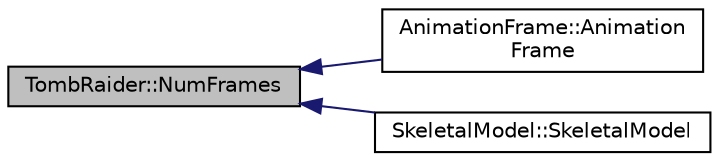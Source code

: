 digraph "TombRaider::NumFrames"
{
 // INTERACTIVE_SVG=YES
  edge [fontname="Helvetica",fontsize="10",labelfontname="Helvetica",labelfontsize="10"];
  node [fontname="Helvetica",fontsize="10",shape=record];
  rankdir="LR";
  Node1 [label="TombRaider::NumFrames",height=0.2,width=0.4,color="black", fillcolor="grey75", style="filled" fontcolor="black"];
  Node1 -> Node2 [dir="back",color="midnightblue",fontsize="10",style="solid",fontname="Helvetica"];
  Node2 [label="AnimationFrame::Animation\lFrame",height=0.2,width=0.4,color="black", fillcolor="white", style="filled",URL="$class_animation_frame.html#a81b1a7712a68629f8ddddc5c5fc2b721"];
  Node1 -> Node3 [dir="back",color="midnightblue",fontsize="10",style="solid",fontname="Helvetica"];
  Node3 [label="SkeletalModel::SkeletalModel",height=0.2,width=0.4,color="black", fillcolor="white", style="filled",URL="$class_skeletal_model.html#a154ab17a39304b1cdfdc85b1417708ac"];
}
